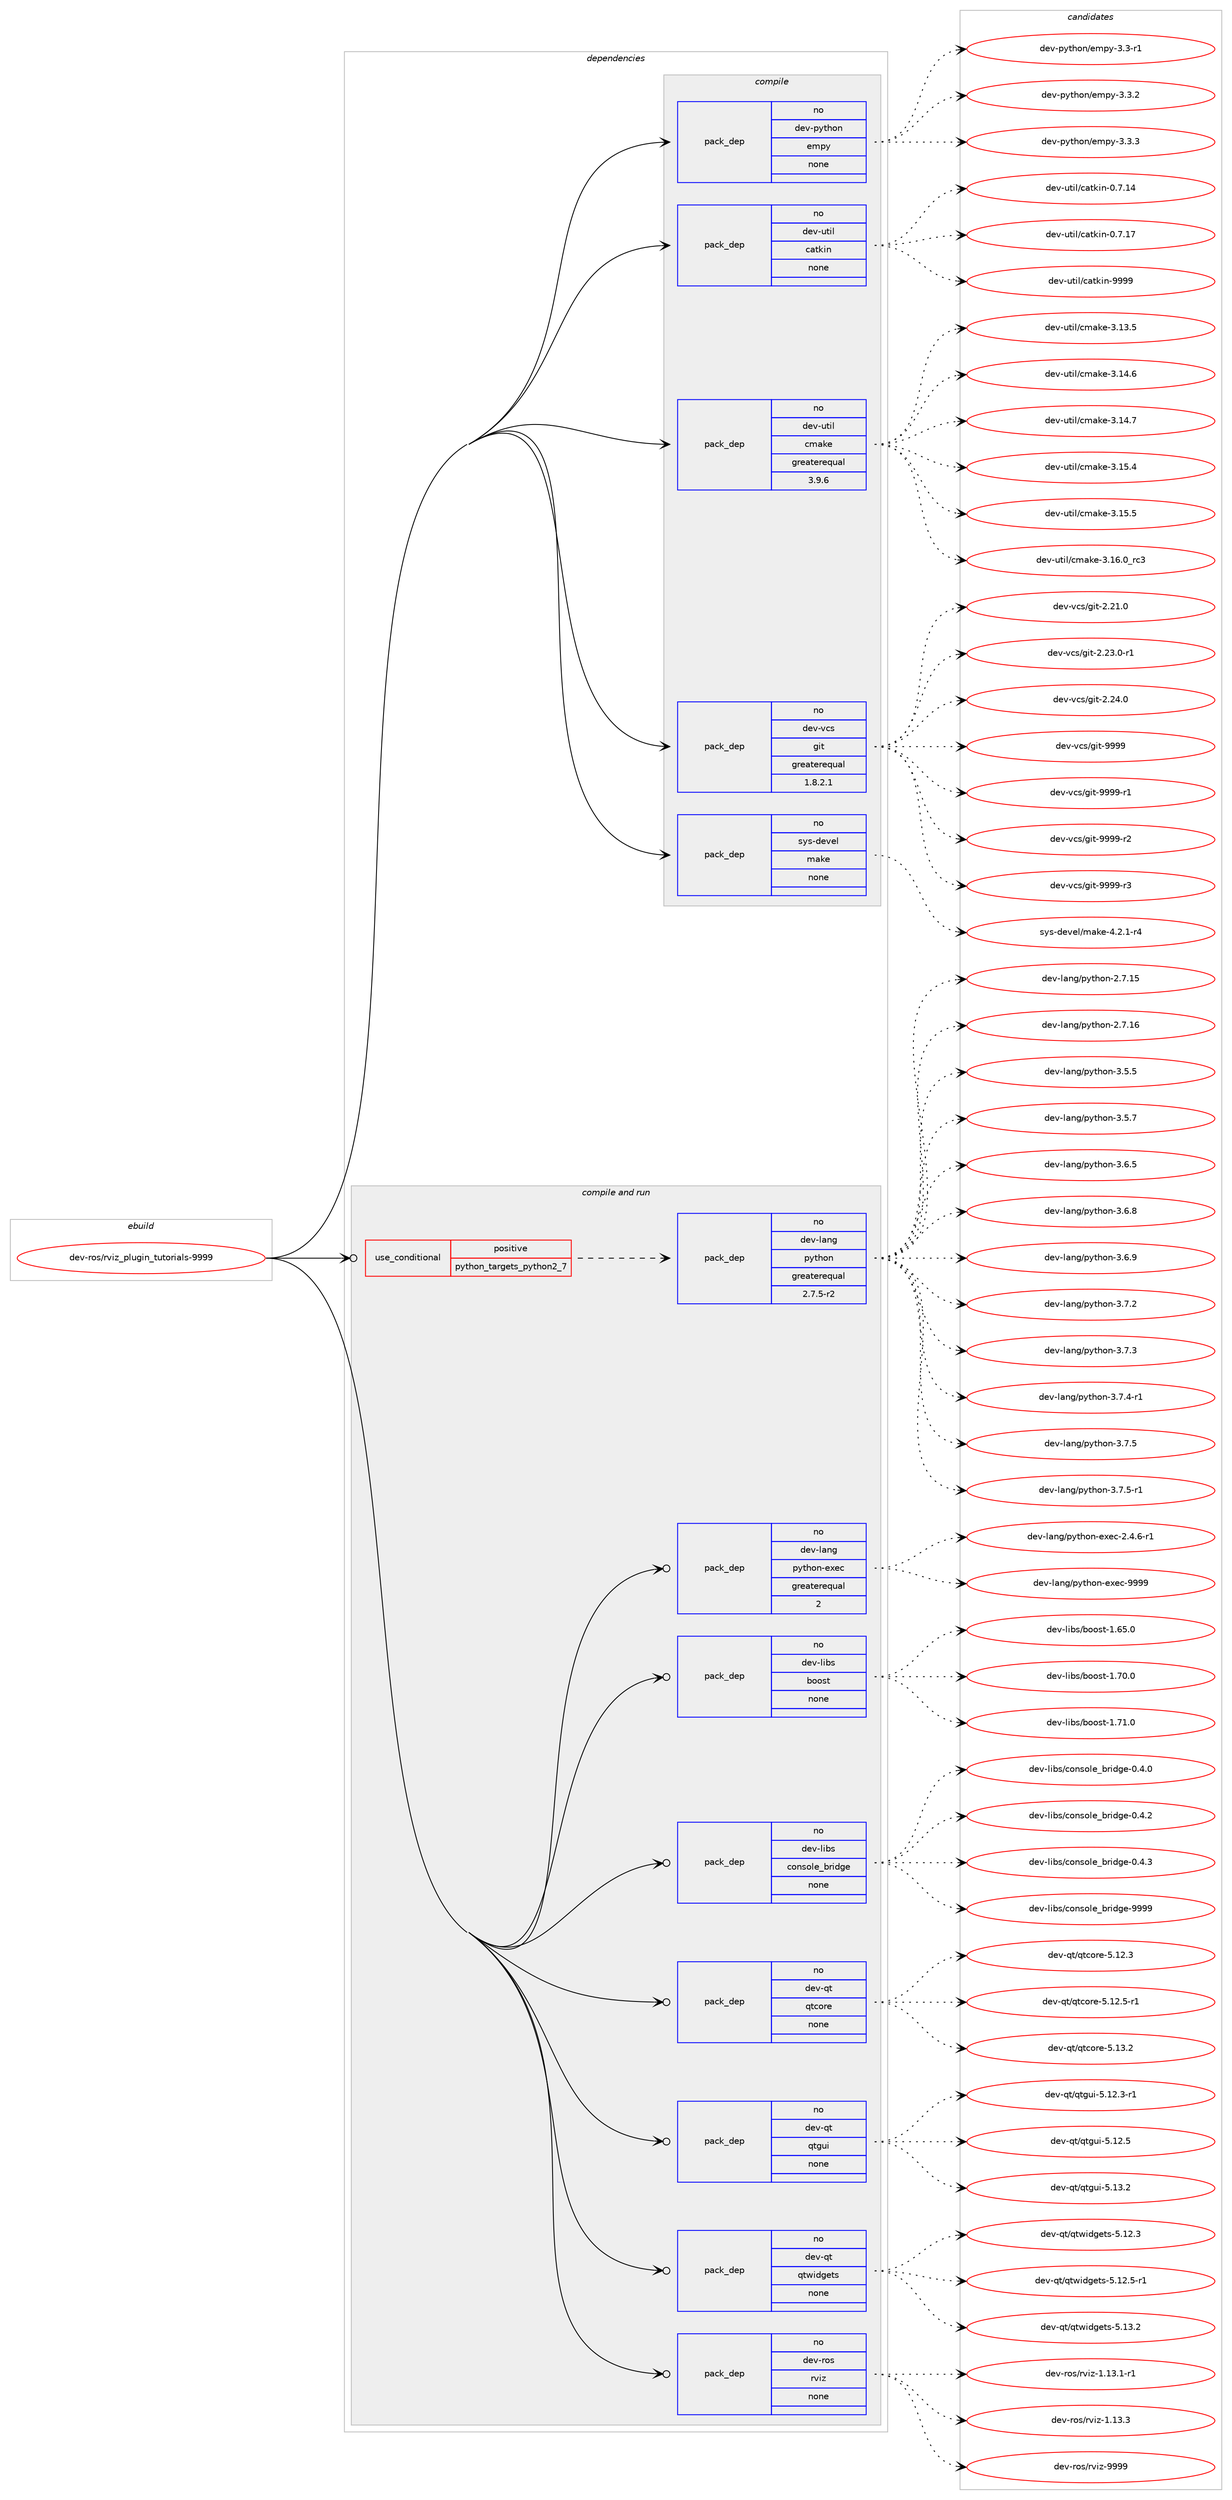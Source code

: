 digraph prolog {

# *************
# Graph options
# *************

newrank=true;
concentrate=true;
compound=true;
graph [rankdir=LR,fontname=Helvetica,fontsize=10,ranksep=1.5];#, ranksep=2.5, nodesep=0.2];
edge  [arrowhead=vee];
node  [fontname=Helvetica,fontsize=10];

# **********
# The ebuild
# **********

subgraph cluster_leftcol {
color=gray;
rank=same;
label=<<i>ebuild</i>>;
id [label="dev-ros/rviz_plugin_tutorials-9999", color=red, width=4, href="../dev-ros/rviz_plugin_tutorials-9999.svg"];
}

# ****************
# The dependencies
# ****************

subgraph cluster_midcol {
color=gray;
label=<<i>dependencies</i>>;
subgraph cluster_compile {
fillcolor="#eeeeee";
style=filled;
label=<<i>compile</i>>;
subgraph pack499549 {
dependency666820 [label=<<TABLE BORDER="0" CELLBORDER="1" CELLSPACING="0" CELLPADDING="4" WIDTH="220"><TR><TD ROWSPAN="6" CELLPADDING="30">pack_dep</TD></TR><TR><TD WIDTH="110">no</TD></TR><TR><TD>dev-python</TD></TR><TR><TD>empy</TD></TR><TR><TD>none</TD></TR><TR><TD></TD></TR></TABLE>>, shape=none, color=blue];
}
id:e -> dependency666820:w [weight=20,style="solid",arrowhead="vee"];
subgraph pack499550 {
dependency666821 [label=<<TABLE BORDER="0" CELLBORDER="1" CELLSPACING="0" CELLPADDING="4" WIDTH="220"><TR><TD ROWSPAN="6" CELLPADDING="30">pack_dep</TD></TR><TR><TD WIDTH="110">no</TD></TR><TR><TD>dev-util</TD></TR><TR><TD>catkin</TD></TR><TR><TD>none</TD></TR><TR><TD></TD></TR></TABLE>>, shape=none, color=blue];
}
id:e -> dependency666821:w [weight=20,style="solid",arrowhead="vee"];
subgraph pack499551 {
dependency666822 [label=<<TABLE BORDER="0" CELLBORDER="1" CELLSPACING="0" CELLPADDING="4" WIDTH="220"><TR><TD ROWSPAN="6" CELLPADDING="30">pack_dep</TD></TR><TR><TD WIDTH="110">no</TD></TR><TR><TD>dev-util</TD></TR><TR><TD>cmake</TD></TR><TR><TD>greaterequal</TD></TR><TR><TD>3.9.6</TD></TR></TABLE>>, shape=none, color=blue];
}
id:e -> dependency666822:w [weight=20,style="solid",arrowhead="vee"];
subgraph pack499552 {
dependency666823 [label=<<TABLE BORDER="0" CELLBORDER="1" CELLSPACING="0" CELLPADDING="4" WIDTH="220"><TR><TD ROWSPAN="6" CELLPADDING="30">pack_dep</TD></TR><TR><TD WIDTH="110">no</TD></TR><TR><TD>dev-vcs</TD></TR><TR><TD>git</TD></TR><TR><TD>greaterequal</TD></TR><TR><TD>1.8.2.1</TD></TR></TABLE>>, shape=none, color=blue];
}
id:e -> dependency666823:w [weight=20,style="solid",arrowhead="vee"];
subgraph pack499553 {
dependency666824 [label=<<TABLE BORDER="0" CELLBORDER="1" CELLSPACING="0" CELLPADDING="4" WIDTH="220"><TR><TD ROWSPAN="6" CELLPADDING="30">pack_dep</TD></TR><TR><TD WIDTH="110">no</TD></TR><TR><TD>sys-devel</TD></TR><TR><TD>make</TD></TR><TR><TD>none</TD></TR><TR><TD></TD></TR></TABLE>>, shape=none, color=blue];
}
id:e -> dependency666824:w [weight=20,style="solid",arrowhead="vee"];
}
subgraph cluster_compileandrun {
fillcolor="#eeeeee";
style=filled;
label=<<i>compile and run</i>>;
subgraph cond155365 {
dependency666825 [label=<<TABLE BORDER="0" CELLBORDER="1" CELLSPACING="0" CELLPADDING="4"><TR><TD ROWSPAN="3" CELLPADDING="10">use_conditional</TD></TR><TR><TD>positive</TD></TR><TR><TD>python_targets_python2_7</TD></TR></TABLE>>, shape=none, color=red];
subgraph pack499554 {
dependency666826 [label=<<TABLE BORDER="0" CELLBORDER="1" CELLSPACING="0" CELLPADDING="4" WIDTH="220"><TR><TD ROWSPAN="6" CELLPADDING="30">pack_dep</TD></TR><TR><TD WIDTH="110">no</TD></TR><TR><TD>dev-lang</TD></TR><TR><TD>python</TD></TR><TR><TD>greaterequal</TD></TR><TR><TD>2.7.5-r2</TD></TR></TABLE>>, shape=none, color=blue];
}
dependency666825:e -> dependency666826:w [weight=20,style="dashed",arrowhead="vee"];
}
id:e -> dependency666825:w [weight=20,style="solid",arrowhead="odotvee"];
subgraph pack499555 {
dependency666827 [label=<<TABLE BORDER="0" CELLBORDER="1" CELLSPACING="0" CELLPADDING="4" WIDTH="220"><TR><TD ROWSPAN="6" CELLPADDING="30">pack_dep</TD></TR><TR><TD WIDTH="110">no</TD></TR><TR><TD>dev-lang</TD></TR><TR><TD>python-exec</TD></TR><TR><TD>greaterequal</TD></TR><TR><TD>2</TD></TR></TABLE>>, shape=none, color=blue];
}
id:e -> dependency666827:w [weight=20,style="solid",arrowhead="odotvee"];
subgraph pack499556 {
dependency666828 [label=<<TABLE BORDER="0" CELLBORDER="1" CELLSPACING="0" CELLPADDING="4" WIDTH="220"><TR><TD ROWSPAN="6" CELLPADDING="30">pack_dep</TD></TR><TR><TD WIDTH="110">no</TD></TR><TR><TD>dev-libs</TD></TR><TR><TD>boost</TD></TR><TR><TD>none</TD></TR><TR><TD></TD></TR></TABLE>>, shape=none, color=blue];
}
id:e -> dependency666828:w [weight=20,style="solid",arrowhead="odotvee"];
subgraph pack499557 {
dependency666829 [label=<<TABLE BORDER="0" CELLBORDER="1" CELLSPACING="0" CELLPADDING="4" WIDTH="220"><TR><TD ROWSPAN="6" CELLPADDING="30">pack_dep</TD></TR><TR><TD WIDTH="110">no</TD></TR><TR><TD>dev-libs</TD></TR><TR><TD>console_bridge</TD></TR><TR><TD>none</TD></TR><TR><TD></TD></TR></TABLE>>, shape=none, color=blue];
}
id:e -> dependency666829:w [weight=20,style="solid",arrowhead="odotvee"];
subgraph pack499558 {
dependency666830 [label=<<TABLE BORDER="0" CELLBORDER="1" CELLSPACING="0" CELLPADDING="4" WIDTH="220"><TR><TD ROWSPAN="6" CELLPADDING="30">pack_dep</TD></TR><TR><TD WIDTH="110">no</TD></TR><TR><TD>dev-qt</TD></TR><TR><TD>qtcore</TD></TR><TR><TD>none</TD></TR><TR><TD></TD></TR></TABLE>>, shape=none, color=blue];
}
id:e -> dependency666830:w [weight=20,style="solid",arrowhead="odotvee"];
subgraph pack499559 {
dependency666831 [label=<<TABLE BORDER="0" CELLBORDER="1" CELLSPACING="0" CELLPADDING="4" WIDTH="220"><TR><TD ROWSPAN="6" CELLPADDING="30">pack_dep</TD></TR><TR><TD WIDTH="110">no</TD></TR><TR><TD>dev-qt</TD></TR><TR><TD>qtgui</TD></TR><TR><TD>none</TD></TR><TR><TD></TD></TR></TABLE>>, shape=none, color=blue];
}
id:e -> dependency666831:w [weight=20,style="solid",arrowhead="odotvee"];
subgraph pack499560 {
dependency666832 [label=<<TABLE BORDER="0" CELLBORDER="1" CELLSPACING="0" CELLPADDING="4" WIDTH="220"><TR><TD ROWSPAN="6" CELLPADDING="30">pack_dep</TD></TR><TR><TD WIDTH="110">no</TD></TR><TR><TD>dev-qt</TD></TR><TR><TD>qtwidgets</TD></TR><TR><TD>none</TD></TR><TR><TD></TD></TR></TABLE>>, shape=none, color=blue];
}
id:e -> dependency666832:w [weight=20,style="solid",arrowhead="odotvee"];
subgraph pack499561 {
dependency666833 [label=<<TABLE BORDER="0" CELLBORDER="1" CELLSPACING="0" CELLPADDING="4" WIDTH="220"><TR><TD ROWSPAN="6" CELLPADDING="30">pack_dep</TD></TR><TR><TD WIDTH="110">no</TD></TR><TR><TD>dev-ros</TD></TR><TR><TD>rviz</TD></TR><TR><TD>none</TD></TR><TR><TD></TD></TR></TABLE>>, shape=none, color=blue];
}
id:e -> dependency666833:w [weight=20,style="solid",arrowhead="odotvee"];
}
subgraph cluster_run {
fillcolor="#eeeeee";
style=filled;
label=<<i>run</i>>;
}
}

# **************
# The candidates
# **************

subgraph cluster_choices {
rank=same;
color=gray;
label=<<i>candidates</i>>;

subgraph choice499549 {
color=black;
nodesep=1;
choice1001011184511212111610411111047101109112121455146514511449 [label="dev-python/empy-3.3-r1", color=red, width=4,href="../dev-python/empy-3.3-r1.svg"];
choice1001011184511212111610411111047101109112121455146514650 [label="dev-python/empy-3.3.2", color=red, width=4,href="../dev-python/empy-3.3.2.svg"];
choice1001011184511212111610411111047101109112121455146514651 [label="dev-python/empy-3.3.3", color=red, width=4,href="../dev-python/empy-3.3.3.svg"];
dependency666820:e -> choice1001011184511212111610411111047101109112121455146514511449:w [style=dotted,weight="100"];
dependency666820:e -> choice1001011184511212111610411111047101109112121455146514650:w [style=dotted,weight="100"];
dependency666820:e -> choice1001011184511212111610411111047101109112121455146514651:w [style=dotted,weight="100"];
}
subgraph choice499550 {
color=black;
nodesep=1;
choice1001011184511711610510847999711610710511045484655464952 [label="dev-util/catkin-0.7.14", color=red, width=4,href="../dev-util/catkin-0.7.14.svg"];
choice1001011184511711610510847999711610710511045484655464955 [label="dev-util/catkin-0.7.17", color=red, width=4,href="../dev-util/catkin-0.7.17.svg"];
choice100101118451171161051084799971161071051104557575757 [label="dev-util/catkin-9999", color=red, width=4,href="../dev-util/catkin-9999.svg"];
dependency666821:e -> choice1001011184511711610510847999711610710511045484655464952:w [style=dotted,weight="100"];
dependency666821:e -> choice1001011184511711610510847999711610710511045484655464955:w [style=dotted,weight="100"];
dependency666821:e -> choice100101118451171161051084799971161071051104557575757:w [style=dotted,weight="100"];
}
subgraph choice499551 {
color=black;
nodesep=1;
choice1001011184511711610510847991099710710145514649514653 [label="dev-util/cmake-3.13.5", color=red, width=4,href="../dev-util/cmake-3.13.5.svg"];
choice1001011184511711610510847991099710710145514649524654 [label="dev-util/cmake-3.14.6", color=red, width=4,href="../dev-util/cmake-3.14.6.svg"];
choice1001011184511711610510847991099710710145514649524655 [label="dev-util/cmake-3.14.7", color=red, width=4,href="../dev-util/cmake-3.14.7.svg"];
choice1001011184511711610510847991099710710145514649534652 [label="dev-util/cmake-3.15.4", color=red, width=4,href="../dev-util/cmake-3.15.4.svg"];
choice1001011184511711610510847991099710710145514649534653 [label="dev-util/cmake-3.15.5", color=red, width=4,href="../dev-util/cmake-3.15.5.svg"];
choice1001011184511711610510847991099710710145514649544648951149951 [label="dev-util/cmake-3.16.0_rc3", color=red, width=4,href="../dev-util/cmake-3.16.0_rc3.svg"];
dependency666822:e -> choice1001011184511711610510847991099710710145514649514653:w [style=dotted,weight="100"];
dependency666822:e -> choice1001011184511711610510847991099710710145514649524654:w [style=dotted,weight="100"];
dependency666822:e -> choice1001011184511711610510847991099710710145514649524655:w [style=dotted,weight="100"];
dependency666822:e -> choice1001011184511711610510847991099710710145514649534652:w [style=dotted,weight="100"];
dependency666822:e -> choice1001011184511711610510847991099710710145514649534653:w [style=dotted,weight="100"];
dependency666822:e -> choice1001011184511711610510847991099710710145514649544648951149951:w [style=dotted,weight="100"];
}
subgraph choice499552 {
color=black;
nodesep=1;
choice10010111845118991154710310511645504650494648 [label="dev-vcs/git-2.21.0", color=red, width=4,href="../dev-vcs/git-2.21.0.svg"];
choice100101118451189911547103105116455046505146484511449 [label="dev-vcs/git-2.23.0-r1", color=red, width=4,href="../dev-vcs/git-2.23.0-r1.svg"];
choice10010111845118991154710310511645504650524648 [label="dev-vcs/git-2.24.0", color=red, width=4,href="../dev-vcs/git-2.24.0.svg"];
choice1001011184511899115471031051164557575757 [label="dev-vcs/git-9999", color=red, width=4,href="../dev-vcs/git-9999.svg"];
choice10010111845118991154710310511645575757574511449 [label="dev-vcs/git-9999-r1", color=red, width=4,href="../dev-vcs/git-9999-r1.svg"];
choice10010111845118991154710310511645575757574511450 [label="dev-vcs/git-9999-r2", color=red, width=4,href="../dev-vcs/git-9999-r2.svg"];
choice10010111845118991154710310511645575757574511451 [label="dev-vcs/git-9999-r3", color=red, width=4,href="../dev-vcs/git-9999-r3.svg"];
dependency666823:e -> choice10010111845118991154710310511645504650494648:w [style=dotted,weight="100"];
dependency666823:e -> choice100101118451189911547103105116455046505146484511449:w [style=dotted,weight="100"];
dependency666823:e -> choice10010111845118991154710310511645504650524648:w [style=dotted,weight="100"];
dependency666823:e -> choice1001011184511899115471031051164557575757:w [style=dotted,weight="100"];
dependency666823:e -> choice10010111845118991154710310511645575757574511449:w [style=dotted,weight="100"];
dependency666823:e -> choice10010111845118991154710310511645575757574511450:w [style=dotted,weight="100"];
dependency666823:e -> choice10010111845118991154710310511645575757574511451:w [style=dotted,weight="100"];
}
subgraph choice499553 {
color=black;
nodesep=1;
choice1151211154510010111810110847109971071014552465046494511452 [label="sys-devel/make-4.2.1-r4", color=red, width=4,href="../sys-devel/make-4.2.1-r4.svg"];
dependency666824:e -> choice1151211154510010111810110847109971071014552465046494511452:w [style=dotted,weight="100"];
}
subgraph choice499554 {
color=black;
nodesep=1;
choice10010111845108971101034711212111610411111045504655464953 [label="dev-lang/python-2.7.15", color=red, width=4,href="../dev-lang/python-2.7.15.svg"];
choice10010111845108971101034711212111610411111045504655464954 [label="dev-lang/python-2.7.16", color=red, width=4,href="../dev-lang/python-2.7.16.svg"];
choice100101118451089711010347112121116104111110455146534653 [label="dev-lang/python-3.5.5", color=red, width=4,href="../dev-lang/python-3.5.5.svg"];
choice100101118451089711010347112121116104111110455146534655 [label="dev-lang/python-3.5.7", color=red, width=4,href="../dev-lang/python-3.5.7.svg"];
choice100101118451089711010347112121116104111110455146544653 [label="dev-lang/python-3.6.5", color=red, width=4,href="../dev-lang/python-3.6.5.svg"];
choice100101118451089711010347112121116104111110455146544656 [label="dev-lang/python-3.6.8", color=red, width=4,href="../dev-lang/python-3.6.8.svg"];
choice100101118451089711010347112121116104111110455146544657 [label="dev-lang/python-3.6.9", color=red, width=4,href="../dev-lang/python-3.6.9.svg"];
choice100101118451089711010347112121116104111110455146554650 [label="dev-lang/python-3.7.2", color=red, width=4,href="../dev-lang/python-3.7.2.svg"];
choice100101118451089711010347112121116104111110455146554651 [label="dev-lang/python-3.7.3", color=red, width=4,href="../dev-lang/python-3.7.3.svg"];
choice1001011184510897110103471121211161041111104551465546524511449 [label="dev-lang/python-3.7.4-r1", color=red, width=4,href="../dev-lang/python-3.7.4-r1.svg"];
choice100101118451089711010347112121116104111110455146554653 [label="dev-lang/python-3.7.5", color=red, width=4,href="../dev-lang/python-3.7.5.svg"];
choice1001011184510897110103471121211161041111104551465546534511449 [label="dev-lang/python-3.7.5-r1", color=red, width=4,href="../dev-lang/python-3.7.5-r1.svg"];
dependency666826:e -> choice10010111845108971101034711212111610411111045504655464953:w [style=dotted,weight="100"];
dependency666826:e -> choice10010111845108971101034711212111610411111045504655464954:w [style=dotted,weight="100"];
dependency666826:e -> choice100101118451089711010347112121116104111110455146534653:w [style=dotted,weight="100"];
dependency666826:e -> choice100101118451089711010347112121116104111110455146534655:w [style=dotted,weight="100"];
dependency666826:e -> choice100101118451089711010347112121116104111110455146544653:w [style=dotted,weight="100"];
dependency666826:e -> choice100101118451089711010347112121116104111110455146544656:w [style=dotted,weight="100"];
dependency666826:e -> choice100101118451089711010347112121116104111110455146544657:w [style=dotted,weight="100"];
dependency666826:e -> choice100101118451089711010347112121116104111110455146554650:w [style=dotted,weight="100"];
dependency666826:e -> choice100101118451089711010347112121116104111110455146554651:w [style=dotted,weight="100"];
dependency666826:e -> choice1001011184510897110103471121211161041111104551465546524511449:w [style=dotted,weight="100"];
dependency666826:e -> choice100101118451089711010347112121116104111110455146554653:w [style=dotted,weight="100"];
dependency666826:e -> choice1001011184510897110103471121211161041111104551465546534511449:w [style=dotted,weight="100"];
}
subgraph choice499555 {
color=black;
nodesep=1;
choice10010111845108971101034711212111610411111045101120101994550465246544511449 [label="dev-lang/python-exec-2.4.6-r1", color=red, width=4,href="../dev-lang/python-exec-2.4.6-r1.svg"];
choice10010111845108971101034711212111610411111045101120101994557575757 [label="dev-lang/python-exec-9999", color=red, width=4,href="../dev-lang/python-exec-9999.svg"];
dependency666827:e -> choice10010111845108971101034711212111610411111045101120101994550465246544511449:w [style=dotted,weight="100"];
dependency666827:e -> choice10010111845108971101034711212111610411111045101120101994557575757:w [style=dotted,weight="100"];
}
subgraph choice499556 {
color=black;
nodesep=1;
choice1001011184510810598115479811111111511645494654534648 [label="dev-libs/boost-1.65.0", color=red, width=4,href="../dev-libs/boost-1.65.0.svg"];
choice1001011184510810598115479811111111511645494655484648 [label="dev-libs/boost-1.70.0", color=red, width=4,href="../dev-libs/boost-1.70.0.svg"];
choice1001011184510810598115479811111111511645494655494648 [label="dev-libs/boost-1.71.0", color=red, width=4,href="../dev-libs/boost-1.71.0.svg"];
dependency666828:e -> choice1001011184510810598115479811111111511645494654534648:w [style=dotted,weight="100"];
dependency666828:e -> choice1001011184510810598115479811111111511645494655484648:w [style=dotted,weight="100"];
dependency666828:e -> choice1001011184510810598115479811111111511645494655494648:w [style=dotted,weight="100"];
}
subgraph choice499557 {
color=black;
nodesep=1;
choice100101118451081059811547991111101151111081019598114105100103101454846524648 [label="dev-libs/console_bridge-0.4.0", color=red, width=4,href="../dev-libs/console_bridge-0.4.0.svg"];
choice100101118451081059811547991111101151111081019598114105100103101454846524650 [label="dev-libs/console_bridge-0.4.2", color=red, width=4,href="../dev-libs/console_bridge-0.4.2.svg"];
choice100101118451081059811547991111101151111081019598114105100103101454846524651 [label="dev-libs/console_bridge-0.4.3", color=red, width=4,href="../dev-libs/console_bridge-0.4.3.svg"];
choice1001011184510810598115479911111011511110810195981141051001031014557575757 [label="dev-libs/console_bridge-9999", color=red, width=4,href="../dev-libs/console_bridge-9999.svg"];
dependency666829:e -> choice100101118451081059811547991111101151111081019598114105100103101454846524648:w [style=dotted,weight="100"];
dependency666829:e -> choice100101118451081059811547991111101151111081019598114105100103101454846524650:w [style=dotted,weight="100"];
dependency666829:e -> choice100101118451081059811547991111101151111081019598114105100103101454846524651:w [style=dotted,weight="100"];
dependency666829:e -> choice1001011184510810598115479911111011511110810195981141051001031014557575757:w [style=dotted,weight="100"];
}
subgraph choice499558 {
color=black;
nodesep=1;
choice10010111845113116471131169911111410145534649504651 [label="dev-qt/qtcore-5.12.3", color=red, width=4,href="../dev-qt/qtcore-5.12.3.svg"];
choice100101118451131164711311699111114101455346495046534511449 [label="dev-qt/qtcore-5.12.5-r1", color=red, width=4,href="../dev-qt/qtcore-5.12.5-r1.svg"];
choice10010111845113116471131169911111410145534649514650 [label="dev-qt/qtcore-5.13.2", color=red, width=4,href="../dev-qt/qtcore-5.13.2.svg"];
dependency666830:e -> choice10010111845113116471131169911111410145534649504651:w [style=dotted,weight="100"];
dependency666830:e -> choice100101118451131164711311699111114101455346495046534511449:w [style=dotted,weight="100"];
dependency666830:e -> choice10010111845113116471131169911111410145534649514650:w [style=dotted,weight="100"];
}
subgraph choice499559 {
color=black;
nodesep=1;
choice1001011184511311647113116103117105455346495046514511449 [label="dev-qt/qtgui-5.12.3-r1", color=red, width=4,href="../dev-qt/qtgui-5.12.3-r1.svg"];
choice100101118451131164711311610311710545534649504653 [label="dev-qt/qtgui-5.12.5", color=red, width=4,href="../dev-qt/qtgui-5.12.5.svg"];
choice100101118451131164711311610311710545534649514650 [label="dev-qt/qtgui-5.13.2", color=red, width=4,href="../dev-qt/qtgui-5.13.2.svg"];
dependency666831:e -> choice1001011184511311647113116103117105455346495046514511449:w [style=dotted,weight="100"];
dependency666831:e -> choice100101118451131164711311610311710545534649504653:w [style=dotted,weight="100"];
dependency666831:e -> choice100101118451131164711311610311710545534649514650:w [style=dotted,weight="100"];
}
subgraph choice499560 {
color=black;
nodesep=1;
choice100101118451131164711311611910510010310111611545534649504651 [label="dev-qt/qtwidgets-5.12.3", color=red, width=4,href="../dev-qt/qtwidgets-5.12.3.svg"];
choice1001011184511311647113116119105100103101116115455346495046534511449 [label="dev-qt/qtwidgets-5.12.5-r1", color=red, width=4,href="../dev-qt/qtwidgets-5.12.5-r1.svg"];
choice100101118451131164711311611910510010310111611545534649514650 [label="dev-qt/qtwidgets-5.13.2", color=red, width=4,href="../dev-qt/qtwidgets-5.13.2.svg"];
dependency666832:e -> choice100101118451131164711311611910510010310111611545534649504651:w [style=dotted,weight="100"];
dependency666832:e -> choice1001011184511311647113116119105100103101116115455346495046534511449:w [style=dotted,weight="100"];
dependency666832:e -> choice100101118451131164711311611910510010310111611545534649514650:w [style=dotted,weight="100"];
}
subgraph choice499561 {
color=black;
nodesep=1;
choice1001011184511411111547114118105122454946495146494511449 [label="dev-ros/rviz-1.13.1-r1", color=red, width=4,href="../dev-ros/rviz-1.13.1-r1.svg"];
choice100101118451141111154711411810512245494649514651 [label="dev-ros/rviz-1.13.3", color=red, width=4,href="../dev-ros/rviz-1.13.3.svg"];
choice10010111845114111115471141181051224557575757 [label="dev-ros/rviz-9999", color=red, width=4,href="../dev-ros/rviz-9999.svg"];
dependency666833:e -> choice1001011184511411111547114118105122454946495146494511449:w [style=dotted,weight="100"];
dependency666833:e -> choice100101118451141111154711411810512245494649514651:w [style=dotted,weight="100"];
dependency666833:e -> choice10010111845114111115471141181051224557575757:w [style=dotted,weight="100"];
}
}

}
